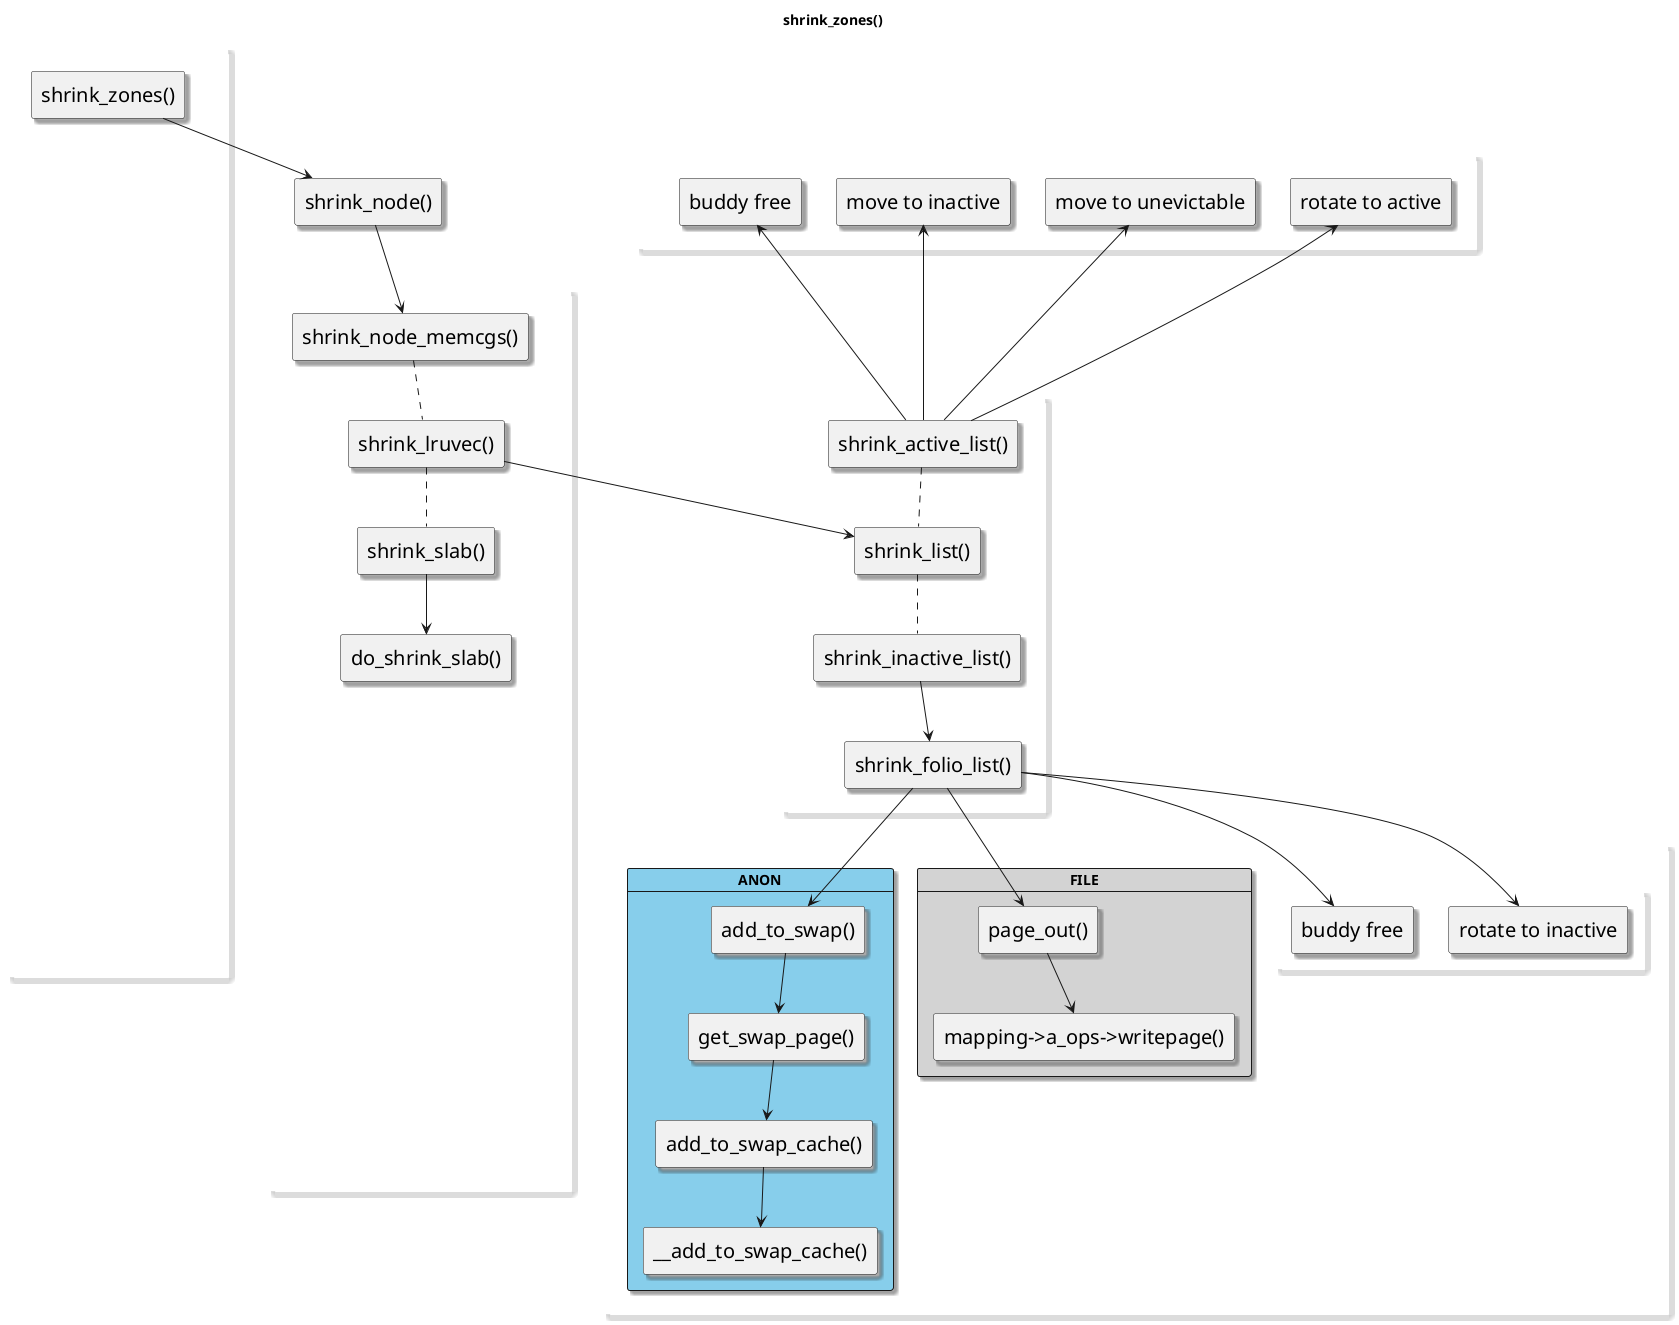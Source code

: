 @startuml
skinparam Shadowing true
'skinparam Handwritten true
skinparam Component {
    Style rectangle
    FontSize 20
    FontColor black
}
skinparam rectangle {
    BorderColor transparent
    FontColor transparent
    FontSize 0
}

title shrink_zones()

[shrink_node()]

rectangle r1 {
    [shrink_zones()]
    [tag1] $tag1

    [shrink_zones()]-.......[tag1]
    hide $tag1
}

rectangle r2 {
    [shrink_node_memcgs()]
    [shrink_lruvec()]
    [shrink_slab()]
    [tag2] $tag2

    [shrink_node_memcgs()]-.[shrink_lruvec()]
    [shrink_lruvec()]-.[shrink_slab()]
    [shrink_slab()]-->[do_shrink_slab()]
    [do_shrink_slab()]-....>[tag2]
    hide $tag2
}

rectangle r3 {
    [shrink_list()]
    [shrink_active_list()]
    [shrink_inactive_list()]

    [shrink_list()]-up.[shrink_active_list()]
    [shrink_list()]-down.[shrink_inactive_list()]
    [shrink_inactive_list()]-->[shrink_folio_list()]
}

rectangle r41 {
    component "rotate to active" as rta
    component "move to unevictable" as mtu
    component "move to inactive" as mti
    component "buddy free" as bf1
}

rectangle {
card ANON #SkyBlue {
    [add_to_swap()]
    [get_swap_page()]
    [add_to_swap_cache()]
    [__add_to_swap_cache()]

    [add_to_swap()]-->[get_swap_page()]
    [get_swap_page()]-->[add_to_swap_cache()]
    [add_to_swap_cache()]-->[__add_to_swap_cache()]

}

card FILE #LightGrey {
    [page_out()]
    component "mapping->a_ops->writepage()" as writepage
    [page_out()]-->[writepage]
}

rectangle r44 {
    component "rotate to inactive" as rti
    component "buddy free" as bf2
}
}

r41-down[hidden]--r3

' layout
r1-right[hidden]-r2
r2-right[hidden]-r3

[shrink_zones()]-->[shrink_node()]

[shrink_node()]-down->[shrink_node_memcgs()]

[shrink_lruvec()]-->[shrink_list()]

[shrink_active_list()]-up->[rta]
[shrink_active_list()]-up->[mtu]
[shrink_active_list()]-up->[mti]
[shrink_active_list()]-up->[bf1]

[shrink_folio_list()]-->[add_to_swap()]
[shrink_folio_list()]-->[page_out()]

[shrink_folio_list()]-->[rti]
[shrink_folio_list()]-->[bf2]


@enduml
